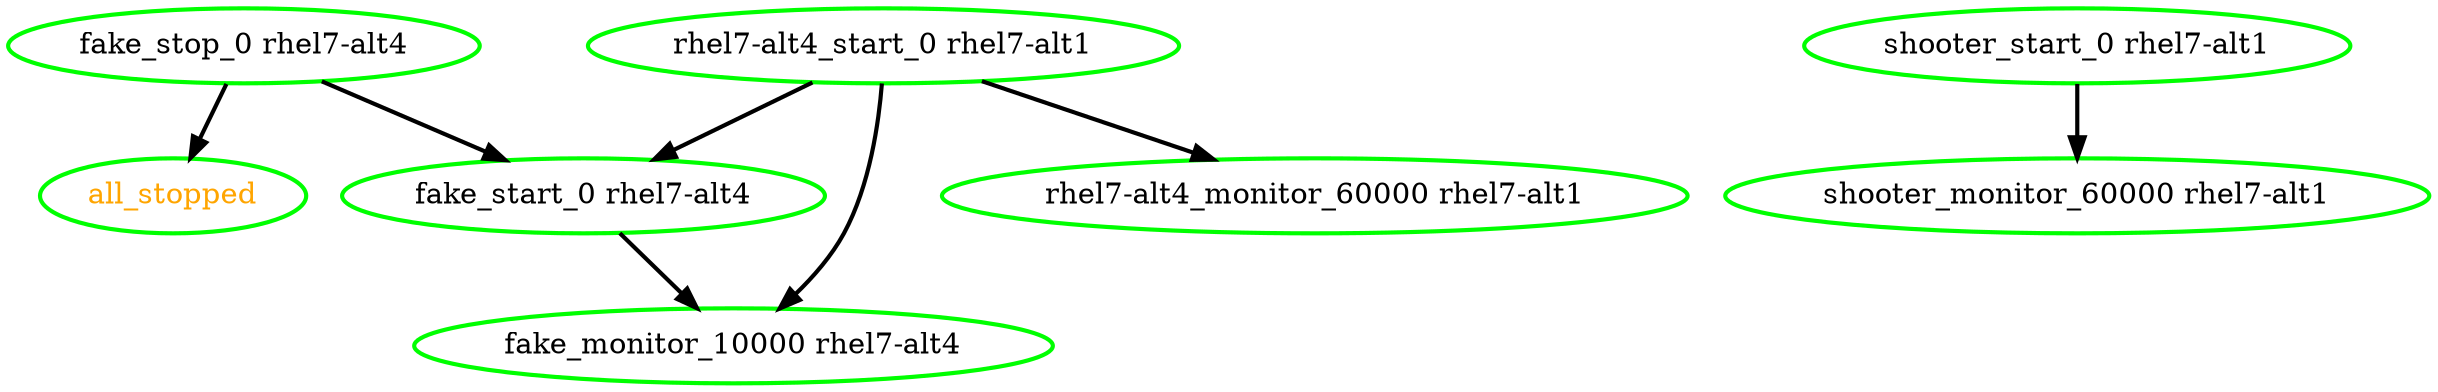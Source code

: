  digraph "g" {
"all_stopped" [ style=bold color="green" fontcolor="orange"]
"fake_monitor_10000 rhel7-alt4" [ style=bold color="green" fontcolor="black"]
"fake_start_0 rhel7-alt4" -> "fake_monitor_10000 rhel7-alt4" [ style = bold]
"fake_start_0 rhel7-alt4" [ style=bold color="green" fontcolor="black"]
"fake_stop_0 rhel7-alt4" -> "all_stopped" [ style = bold]
"fake_stop_0 rhel7-alt4" -> "fake_start_0 rhel7-alt4" [ style = bold]
"fake_stop_0 rhel7-alt4" [ style=bold color="green" fontcolor="black"]
"rhel7-alt4_monitor_60000 rhel7-alt1" [ style=bold color="green" fontcolor="black"]
"rhel7-alt4_start_0 rhel7-alt1" -> "fake_monitor_10000 rhel7-alt4" [ style = bold]
"rhel7-alt4_start_0 rhel7-alt1" -> "fake_start_0 rhel7-alt4" [ style = bold]
"rhel7-alt4_start_0 rhel7-alt1" -> "rhel7-alt4_monitor_60000 rhel7-alt1" [ style = bold]
"rhel7-alt4_start_0 rhel7-alt1" [ style=bold color="green" fontcolor="black"]
"shooter_monitor_60000 rhel7-alt1" [ style=bold color="green" fontcolor="black"]
"shooter_start_0 rhel7-alt1" -> "shooter_monitor_60000 rhel7-alt1" [ style = bold]
"shooter_start_0 rhel7-alt1" [ style=bold color="green" fontcolor="black"]
}
